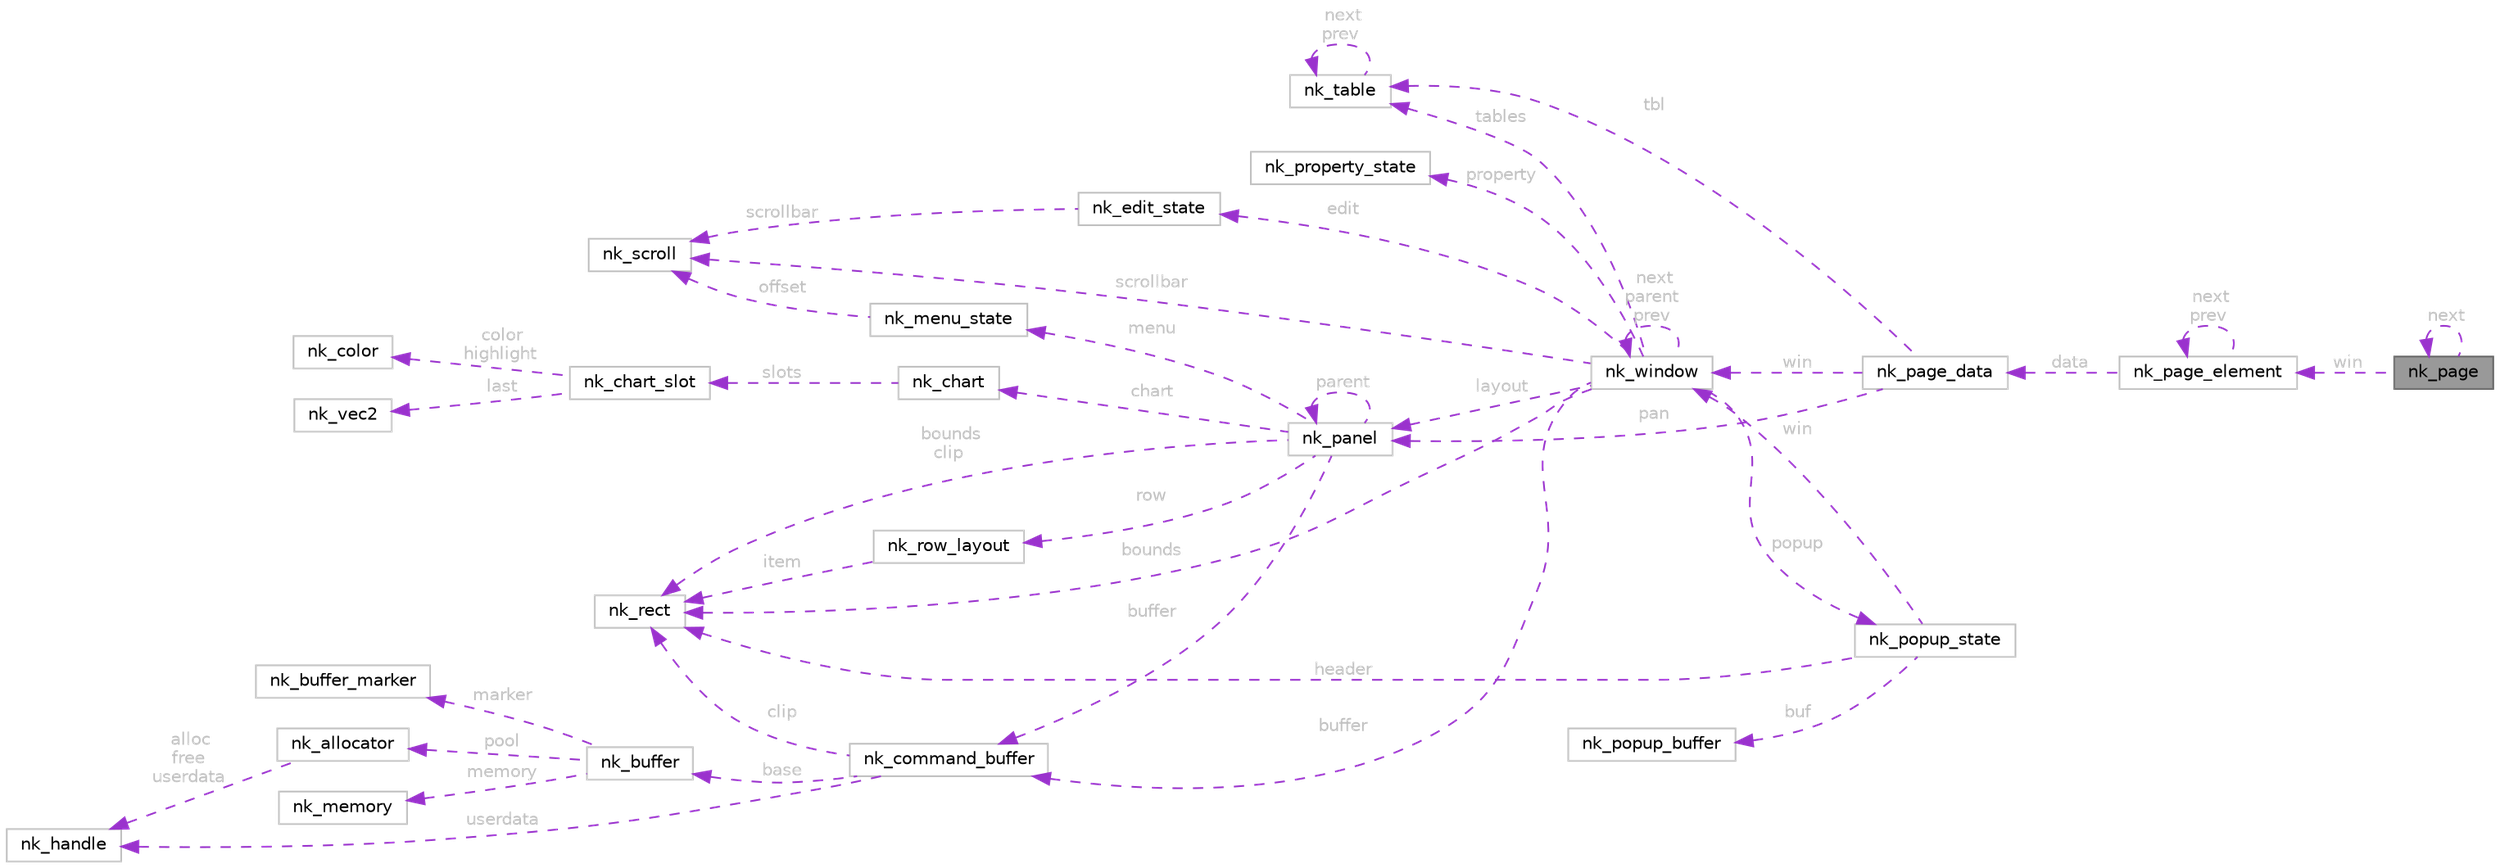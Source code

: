 digraph "nk_page"
{
 // LATEX_PDF_SIZE
  bgcolor="transparent";
  edge [fontname=Helvetica,fontsize=10,labelfontname=Helvetica,labelfontsize=10];
  node [fontname=Helvetica,fontsize=10,shape=box,height=0.2,width=0.4];
  rankdir="LR";
  Node1 [id="Node000001",label="nk_page",height=0.2,width=0.4,color="gray40", fillcolor="grey60", style="filled", fontcolor="black",tooltip=" "];
  Node1 -> Node1 [id="edge1_Node000001_Node000001",dir="back",color="darkorchid3",style="dashed",tooltip=" ",label=" next",fontcolor="grey" ];
  Node2 -> Node1 [id="edge2_Node000001_Node000002",dir="back",color="darkorchid3",style="dashed",tooltip=" ",label=" win",fontcolor="grey" ];
  Node2 [id="Node000002",label="nk_page_element",height=0.2,width=0.4,color="grey75", fillcolor="white", style="filled",URL="$structnk__page__element.html",tooltip=" "];
  Node3 -> Node2 [id="edge3_Node000002_Node000003",dir="back",color="darkorchid3",style="dashed",tooltip=" ",label=" data",fontcolor="grey" ];
  Node3 [id="Node000003",label="nk_page_data",height=0.2,width=0.4,color="grey75", fillcolor="white", style="filled",URL="$unionnk__page__data.html",tooltip=" "];
  Node4 -> Node3 [id="edge4_Node000003_Node000004",dir="back",color="darkorchid3",style="dashed",tooltip=" ",label=" tbl",fontcolor="grey" ];
  Node4 [id="Node000004",label="nk_table",height=0.2,width=0.4,color="grey75", fillcolor="white", style="filled",URL="$structnk__table.html",tooltip=" "];
  Node4 -> Node4 [id="edge5_Node000004_Node000004",dir="back",color="darkorchid3",style="dashed",tooltip=" ",label=" next\nprev",fontcolor="grey" ];
  Node5 -> Node3 [id="edge6_Node000003_Node000005",dir="back",color="darkorchid3",style="dashed",tooltip=" ",label=" pan",fontcolor="grey" ];
  Node5 [id="Node000005",label="nk_panel",height=0.2,width=0.4,color="grey75", fillcolor="white", style="filled",URL="$structnk__panel.html",tooltip=" "];
  Node6 -> Node5 [id="edge7_Node000005_Node000006",dir="back",color="darkorchid3",style="dashed",tooltip=" ",label=" bounds\nclip",fontcolor="grey" ];
  Node6 [id="Node000006",label="nk_rect",height=0.2,width=0.4,color="grey75", fillcolor="white", style="filled",URL="$structnk__rect.html",tooltip=" "];
  Node7 -> Node5 [id="edge8_Node000005_Node000007",dir="back",color="darkorchid3",style="dashed",tooltip=" ",label=" menu",fontcolor="grey" ];
  Node7 [id="Node000007",label="nk_menu_state",height=0.2,width=0.4,color="grey75", fillcolor="white", style="filled",URL="$structnk__menu__state.html",tooltip=" "];
  Node8 -> Node7 [id="edge9_Node000007_Node000008",dir="back",color="darkorchid3",style="dashed",tooltip=" ",label=" offset",fontcolor="grey" ];
  Node8 [id="Node000008",label="nk_scroll",height=0.2,width=0.4,color="grey75", fillcolor="white", style="filled",URL="$structnk__scroll.html",tooltip=" "];
  Node9 -> Node5 [id="edge10_Node000005_Node000009",dir="back",color="darkorchid3",style="dashed",tooltip=" ",label=" row",fontcolor="grey" ];
  Node9 [id="Node000009",label="nk_row_layout",height=0.2,width=0.4,color="grey75", fillcolor="white", style="filled",URL="$structnk__row__layout.html",tooltip=" "];
  Node6 -> Node9 [id="edge11_Node000009_Node000006",dir="back",color="darkorchid3",style="dashed",tooltip=" ",label=" item",fontcolor="grey" ];
  Node10 -> Node5 [id="edge12_Node000005_Node000010",dir="back",color="darkorchid3",style="dashed",tooltip=" ",label=" chart",fontcolor="grey" ];
  Node10 [id="Node000010",label="nk_chart",height=0.2,width=0.4,color="grey75", fillcolor="white", style="filled",URL="$structnk__chart.html",tooltip=" "];
  Node11 -> Node10 [id="edge13_Node000010_Node000011",dir="back",color="darkorchid3",style="dashed",tooltip=" ",label=" slots",fontcolor="grey" ];
  Node11 [id="Node000011",label="nk_chart_slot",height=0.2,width=0.4,color="grey75", fillcolor="white", style="filled",URL="$structnk__chart__slot.html",tooltip=" "];
  Node12 -> Node11 [id="edge14_Node000011_Node000012",dir="back",color="darkorchid3",style="dashed",tooltip=" ",label=" color\nhighlight",fontcolor="grey" ];
  Node12 [id="Node000012",label="nk_color",height=0.2,width=0.4,color="grey75", fillcolor="white", style="filled",URL="$structnk__color.html",tooltip=" "];
  Node13 -> Node11 [id="edge15_Node000011_Node000013",dir="back",color="darkorchid3",style="dashed",tooltip=" ",label=" last",fontcolor="grey" ];
  Node13 [id="Node000013",label="nk_vec2",height=0.2,width=0.4,color="grey75", fillcolor="white", style="filled",URL="$structnk__vec2.html",tooltip=" "];
  Node14 -> Node5 [id="edge16_Node000005_Node000014",dir="back",color="darkorchid3",style="dashed",tooltip=" ",label=" buffer",fontcolor="grey" ];
  Node14 [id="Node000014",label="nk_command_buffer",height=0.2,width=0.4,color="grey75", fillcolor="white", style="filled",URL="$structnk__command__buffer.html",tooltip=" "];
  Node15 -> Node14 [id="edge17_Node000014_Node000015",dir="back",color="darkorchid3",style="dashed",tooltip=" ",label=" base",fontcolor="grey" ];
  Node15 [id="Node000015",label="nk_buffer",height=0.2,width=0.4,color="grey75", fillcolor="white", style="filled",URL="$structnk__buffer.html",tooltip=" "];
  Node16 -> Node15 [id="edge18_Node000015_Node000016",dir="back",color="darkorchid3",style="dashed",tooltip=" ",label=" marker",fontcolor="grey" ];
  Node16 [id="Node000016",label="nk_buffer_marker",height=0.2,width=0.4,color="grey75", fillcolor="white", style="filled",URL="$structnk__buffer__marker.html",tooltip=" "];
  Node17 -> Node15 [id="edge19_Node000015_Node000017",dir="back",color="darkorchid3",style="dashed",tooltip=" ",label=" pool",fontcolor="grey" ];
  Node17 [id="Node000017",label="nk_allocator",height=0.2,width=0.4,color="grey75", fillcolor="white", style="filled",URL="$structnk__allocator.html",tooltip=" "];
  Node18 -> Node17 [id="edge20_Node000017_Node000018",dir="back",color="darkorchid3",style="dashed",tooltip=" ",label=" alloc\nfree\nuserdata",fontcolor="grey" ];
  Node18 [id="Node000018",label="nk_handle",height=0.2,width=0.4,color="grey75", fillcolor="white", style="filled",URL="$unionnk__handle.html",tooltip=" "];
  Node19 -> Node15 [id="edge21_Node000015_Node000019",dir="back",color="darkorchid3",style="dashed",tooltip=" ",label=" memory",fontcolor="grey" ];
  Node19 [id="Node000019",label="nk_memory",height=0.2,width=0.4,color="grey75", fillcolor="white", style="filled",URL="$structnk__memory.html",tooltip=" "];
  Node6 -> Node14 [id="edge22_Node000014_Node000006",dir="back",color="darkorchid3",style="dashed",tooltip=" ",label=" clip",fontcolor="grey" ];
  Node18 -> Node14 [id="edge23_Node000014_Node000018",dir="back",color="darkorchid3",style="dashed",tooltip=" ",label=" userdata",fontcolor="grey" ];
  Node5 -> Node5 [id="edge24_Node000005_Node000005",dir="back",color="darkorchid3",style="dashed",tooltip=" ",label=" parent",fontcolor="grey" ];
  Node20 -> Node3 [id="edge25_Node000003_Node000020",dir="back",color="darkorchid3",style="dashed",tooltip=" ",label=" win",fontcolor="grey" ];
  Node20 [id="Node000020",label="nk_window",height=0.2,width=0.4,color="grey75", fillcolor="white", style="filled",URL="$structnk__window.html",tooltip=" "];
  Node6 -> Node20 [id="edge26_Node000020_Node000006",dir="back",color="darkorchid3",style="dashed",tooltip=" ",label=" bounds",fontcolor="grey" ];
  Node8 -> Node20 [id="edge27_Node000020_Node000008",dir="back",color="darkorchid3",style="dashed",tooltip=" ",label=" scrollbar",fontcolor="grey" ];
  Node14 -> Node20 [id="edge28_Node000020_Node000014",dir="back",color="darkorchid3",style="dashed",tooltip=" ",label=" buffer",fontcolor="grey" ];
  Node5 -> Node20 [id="edge29_Node000020_Node000005",dir="back",color="darkorchid3",style="dashed",tooltip=" ",label=" layout",fontcolor="grey" ];
  Node21 -> Node20 [id="edge30_Node000020_Node000021",dir="back",color="darkorchid3",style="dashed",tooltip=" ",label=" property",fontcolor="grey" ];
  Node21 [id="Node000021",label="nk_property_state",height=0.2,width=0.4,color="grey75", fillcolor="white", style="filled",URL="$structnk__property__state.html",tooltip=" "];
  Node22 -> Node20 [id="edge31_Node000020_Node000022",dir="back",color="darkorchid3",style="dashed",tooltip=" ",label=" popup",fontcolor="grey" ];
  Node22 [id="Node000022",label="nk_popup_state",height=0.2,width=0.4,color="grey75", fillcolor="white", style="filled",URL="$structnk__popup__state.html",tooltip=" "];
  Node20 -> Node22 [id="edge32_Node000022_Node000020",dir="back",color="darkorchid3",style="dashed",tooltip=" ",label=" win",fontcolor="grey" ];
  Node23 -> Node22 [id="edge33_Node000022_Node000023",dir="back",color="darkorchid3",style="dashed",tooltip=" ",label=" buf",fontcolor="grey" ];
  Node23 [id="Node000023",label="nk_popup_buffer",height=0.2,width=0.4,color="grey75", fillcolor="white", style="filled",URL="$structnk__popup__buffer.html",tooltip=" "];
  Node6 -> Node22 [id="edge34_Node000022_Node000006",dir="back",color="darkorchid3",style="dashed",tooltip=" ",label=" header",fontcolor="grey" ];
  Node24 -> Node20 [id="edge35_Node000020_Node000024",dir="back",color="darkorchid3",style="dashed",tooltip=" ",label=" edit",fontcolor="grey" ];
  Node24 [id="Node000024",label="nk_edit_state",height=0.2,width=0.4,color="grey75", fillcolor="white", style="filled",URL="$structnk__edit__state.html",tooltip=" "];
  Node8 -> Node24 [id="edge36_Node000024_Node000008",dir="back",color="darkorchid3",style="dashed",tooltip=" ",label=" scrollbar",fontcolor="grey" ];
  Node4 -> Node20 [id="edge37_Node000020_Node000004",dir="back",color="darkorchid3",style="dashed",tooltip=" ",label=" tables",fontcolor="grey" ];
  Node20 -> Node20 [id="edge38_Node000020_Node000020",dir="back",color="darkorchid3",style="dashed",tooltip=" ",label=" next\nparent\nprev",fontcolor="grey" ];
  Node2 -> Node2 [id="edge39_Node000002_Node000002",dir="back",color="darkorchid3",style="dashed",tooltip=" ",label=" next\nprev",fontcolor="grey" ];
}
